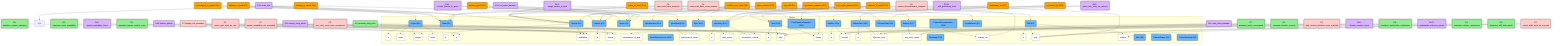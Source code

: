 graph TD
    %% Style Definitions
    classDef entityStyle fill:#6BB5FF,color:black,stroke:#333,stroke-width:2px
    classDef attrStyle fill:#ffffff,color:black,stroke:#333,stroke-width:1px
    classDef relStyle fill:#FFA500,color:black,stroke:#333,stroke-width:2px
    classDef goalStyle fill:#90EE90,color:black,stroke:#333,stroke-width:2px
    classDef condStyle fill:#FFCCCB,color:black,stroke:#333,stroke-width:2px
    classDef varStyle fill:#D9B3FF,color:black,stroke:#333,stroke-width:2px

    %% ENTITIES & THEIR ATTRIBUTES
    subgraph Entities
        E0("Project (E0)"):::entityStyle
        E0_attr1("id"):::attrStyle
        E0_attr2("name"):::attrStyle
        E0_attr3("budget"):::attrStyle
        E0_attr4("status"):::attrStyle
        E0 --> E0_attr1
        E0 --> E0_attr2
        E0 --> E0_attr3
        E0 --> E0_attr4

        E1("Team (E1)"):::entityStyle
        E1_attr1("id"):::attrStyle

        E2("Worker (E2)"):::entityStyle
        E2_attr1("id"):::attrStyle
        E2_attr2("availability"):::attrStyle
        E2 --> E2_attr1
        E2 --> E2_attr2

        E3("Feature (E3)"):::entityStyle
        E3_attr1("id"):::attrStyle
        E3_attr2("priority"):::attrStyle
        E3 --> E3_attr1
        E3 --> E3_attr2

        E9("Sprint (E9)"):::entityStyle
        E9_attr1("achievement_of_goal"):::attrStyle

        E12("SprintReview (E12)"):::entityStyle

        E13("SprintRetrospective (E13)"):::entityStyle

        E15("SprintGoal (E15)"):::entityStyle
        E15_attr1("achievement_status"):::attrStyle
        E15 --> E15_attr1

        E16("Epic (E16)"):::entityStyle

        E17("UserStory (E17)"):::entityStyle
        E17_attr1("id"):::attrStyle
        E17_attr2("story_points"):::attrStyle
        E17_attr3("acceptance_criteria"):::attrStyle
        E17 --> E17_attr1
        E17 --> E17_attr2
        E17 --> E17_attr3

        E18("Task (E18)"):::entityStyle
        E18_attr1("id"):::attrStyle
        E18_attr2("effort"):::attrStyle
        E18_attr3("status"):::attrStyle
        E18 --> E18_attr1
        E18 --> E18_attr2
        E18 --> E18_attr3

        E19("DevelopmentSnapshot (E19)"):::entityStyle

        E20("Blocker (E20)"):::entityStyle
        E20_attr1("id"):::attrStyle
        E20_attr2("severity"):::attrStyle
        E20 --> E20_attr1
        E20 --> E20_attr2

        E21("Stakeholder (E21)"):::entityStyle
        E21_attr1("id"):::attrStyle
        E21_attr2("influence_level"):::attrStyle
        E21 --> E21_attr1
        E21 --> E21_attr2

        E22("Velocity (E22)"):::entityStyle
        E22_attr1("avg._story_points"):::attrStyle
        E22 --> E22_attr1

        E23("ReleasePlan (E23)"):::entityStyle

        E24("Roadmap (E24)"):::entityStyle

        E26("FeatureDocumentation (E26)"):::entityStyle
        E26_attr1("change_log"):::attrStyle
        E26 --> E26_attr1

        E4("Skill (E4)"):::entityStyle
        E4_attr1("id"):::attrStyle
        E4_attr2("level"):::attrStyle
        E4_attr3("certified"):::attrStyle
        E4 --> E4_attr1
        E4 --> E4_attr2
        E4 --> E4_attr3

        E5("Role (E5)"):::entityStyle

        E6("ProductOwner (E6)"):::entityStyle

        E7("ScrumMaster (E7)"):::entityStyle

        E8("ProductBacklog (E8)"):::entityStyle
    end

    %% RELATIONS
    R1("is_assigned_to_project (R1)"):::relStyle
    R1 --> E1
    R1 --> E0

    R2("belongs_to_team (R2)"):::relStyle
    R2 --> E2
    R2 --> E1

    R3("has_skill (R3)"):::relStyle
    R3 --> E2
    R3 --> E4

    R9("contains_user_story (R9)"):::relStyle
    R9 --> E16
    R9 --> E17

    R10("consists_of_tasks (R10)"):::relStyle
    R10 --> E17
    R10 --> E18

    R11("is_in_sprint_backlog (R11)"):::relStyle
    R11 --> E17

    R12("belongs_to_sprint (R12)"):::relStyle
    R12 --> E14
    R12 --> E9

    R13("pursues_goal (R13)"):::relStyle
    R13 --> E9
    R13 --> E15

    R16("is_blocked_by (R16)"):::relStyle
    R16 --> E18
    R16 --> E20

    R17("participates_in (R17)"):::relStyle
    R17 --> E21
    R17 --> E12

    R19("refers_to_team (R19)"):::relStyle
    R19 --> E22
    R19 --> E1

    R20("plans_release (R20)"):::relStyle
    R20 --> E23
    R20 --> E3

    R22("generates_snapshot (R22)"):::relStyle
    R22 --> E9
    R22 --> E19

    %% GOALS
    G0("G0: minimize_total_effort"):::goalStyle
    G0 --> E18_attr2

    G1("G1: maximize_team_availability"):::goalStyle
    G1 --> E2_attr2

    G2("G2: maximize_feature_priority_score"):::goalStyle
    G2 --> E3_attr2

    G3("G3: minimize_blocker_severity"):::goalStyle
    G3 --> E20_attr2

    G4("G4: maximize_velocity_consistency"):::goalStyle
    G4 --> E22_attr1

    G5("G5: minimize_context_switching"):::goalStyle
    G5 --> E2_attr1

    G6("G6: maximize_skill_task_match"):::goalStyle
    G6 --> E4_attr2

    G7("G7: minimize_sprint_overcommit"):::goalStyle
    G7 --> E9_attr1
    G7 --> E22_attr1

    G8("G8: maximize_stakeholder_satisfaction"):::goalStyle
    G8 --> E21_attr2

    %% CONDITIONS
    C0("C0: sprint_goal_must_be_met"):::condStyle
    C0 --> E15_attr1

    C1("C1: worker_availability_not_exceeded"):::condStyle
    C1 --> E2_attr2
    C1 --> E18_attr2

    C2("C2: critical_skills_must_be_covered"):::condStyle
    C2 --> E4_attr2
    C2 --> E4_attr3

    C3("C3: high_severity_blockers_must_resolved"):::condStyle
    C3 --> E20_attr2

    C4("C4: team_must_have_scrum_master"):::condStyle
    C4 --> E1
    C4 --> E7

    C5("C5: user_story_must_have_acceptance"):::condStyle
    C5 --> E17_attr3

    C6("C6: task_must_have_assignee"):::condStyle
    C6 --> E18_attr3
    C6 --> E2

    C7("C7: budget_not_exceeded"):::condStyle
    C7 --> E0_attr3
    C7 --> E18_attr2

    C8("C8: feature_documentation_complete"):::condStyle
    C8 --> E26_attr1
    C8 --> E3

    %% DECISION VARIABLES
    DV0("DV0: assign_worker_to_task"):::varStyle
    DV0 --> E2
    DV0 --> E18

    DV1("DV1: include_feature_in_sprint"):::varStyle
    DV1 --> E3
    DV1 --> E9

    DV2("DV2: select_user_story_for_release"):::varStyle
    DV2 --> E17
    DV2 --> E23

    DV3("DV3: set_sprint_duration"):::varStyle
    DV3 --> E9

    DV4("DV4: assign_story_points"):::varStyle
    DV4 --> E17_attr2

    DV5("DV5: team_size"):::varStyle
    DV5 --> E1

    DV6("DV6: worker_availability_factor"):::varStyle
    DV6 --> E2_attr2

    DV7("DV7: task_effort_estimate"):::varStyle
    DV7 --> E18_attr2

    DV8("DV8: blocker_severity_score"):::varStyle
    DV8 --> E20_attr2

    DV9("DV9: feature_priority"):::varStyle
    DV9 --> E3_attr2

    DV10("DV10: stakeholder_influence_weight"):::varStyle
    DV10 --> E21_attr2

    DV11("DV11: skill_proficiency_level"):::varStyle
    DV11 --> E4_attr2
    DV11 --> E2